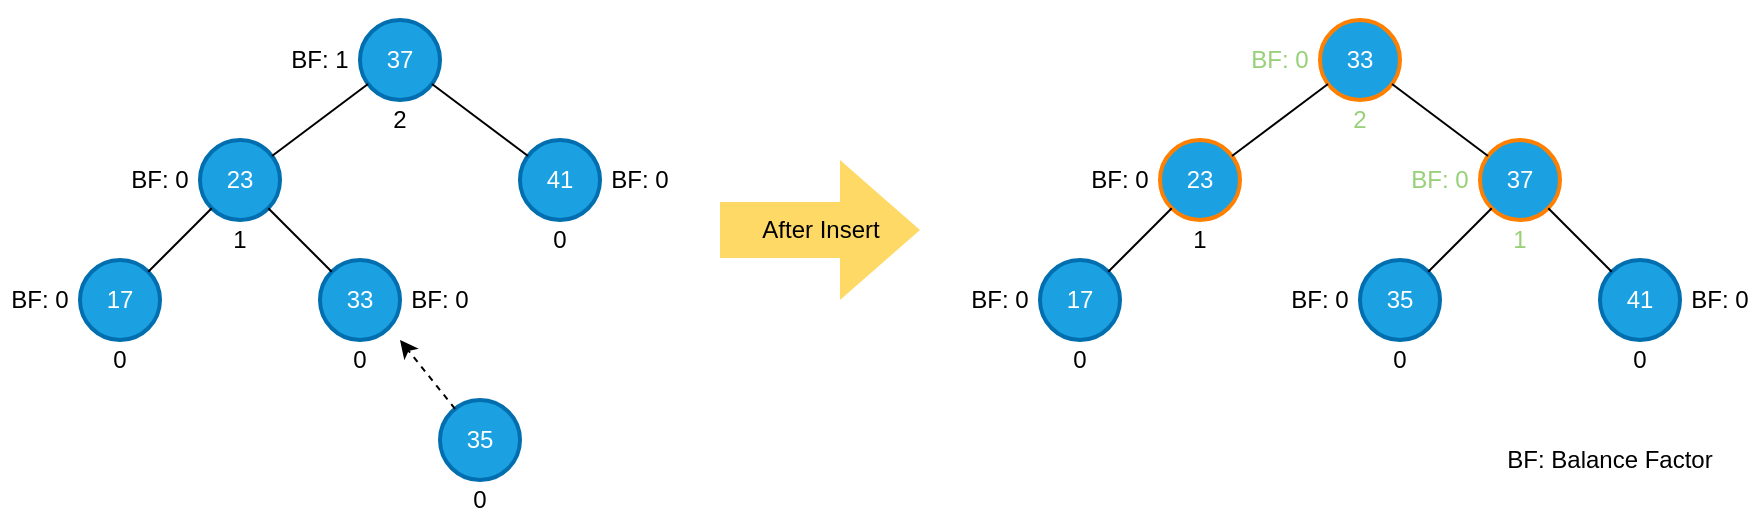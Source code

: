 <mxfile>
    <diagram id="lAOmGaG2XEw7mNDvjgDq" name="Page-1">
        <mxGraphModel dx="1292" dy="789" grid="1" gridSize="10" guides="1" tooltips="1" connect="1" arrows="1" fold="1" page="1" pageScale="1" pageWidth="850" pageHeight="1100" math="0" shadow="0">
            <root>
                <mxCell id="0"/>
                <mxCell id="1" parent="0"/>
                <mxCell id="2" value="" style="rounded=0;whiteSpace=wrap;html=1;fillColor=#FFFFFF;strokeColor=none;" vertex="1" parent="1">
                    <mxGeometry x="60" y="190" width="880" height="260" as="geometry"/>
                </mxCell>
                <mxCell id="3" value="37" style="ellipse;whiteSpace=wrap;html=1;aspect=fixed;strokeColor=#006EAF;strokeWidth=2;fillColor=#1ba1e2;fontColor=#ffffff;" vertex="1" parent="1">
                    <mxGeometry x="240" y="200" width="40" height="40" as="geometry"/>
                </mxCell>
                <mxCell id="4" value="23" style="ellipse;whiteSpace=wrap;html=1;aspect=fixed;strokeColor=#006EAF;strokeWidth=2;fillColor=#1ba1e2;fontColor=#ffffff;" vertex="1" parent="1">
                    <mxGeometry x="160" y="260" width="40" height="40" as="geometry"/>
                </mxCell>
                <mxCell id="5" value="35" style="ellipse;whiteSpace=wrap;html=1;aspect=fixed;strokeColor=#006EAF;strokeWidth=2;fillColor=#1ba1e2;fontColor=#ffffff;" vertex="1" parent="1">
                    <mxGeometry x="280" y="390" width="40" height="40" as="geometry"/>
                </mxCell>
                <mxCell id="6" value="33" style="ellipse;whiteSpace=wrap;html=1;aspect=fixed;strokeColor=#006EAF;strokeWidth=2;fillColor=#1ba1e2;fontColor=#ffffff;" vertex="1" parent="1">
                    <mxGeometry x="220" y="320" width="40" height="40" as="geometry"/>
                </mxCell>
                <mxCell id="7" value="17" style="ellipse;whiteSpace=wrap;html=1;aspect=fixed;strokeColor=#006EAF;strokeWidth=2;fillColor=#1ba1e2;fontColor=#ffffff;" vertex="1" parent="1">
                    <mxGeometry x="100" y="320" width="40" height="40" as="geometry"/>
                </mxCell>
                <mxCell id="8" value="41" style="ellipse;whiteSpace=wrap;html=1;aspect=fixed;strokeColor=#006EAF;strokeWidth=2;fillColor=#1ba1e2;fontColor=#ffffff;" vertex="1" parent="1">
                    <mxGeometry x="320" y="260" width="40" height="40" as="geometry"/>
                </mxCell>
                <mxCell id="9" value="" style="endArrow=none;html=1;strokeColor=#000000;" edge="1" parent="1" source="7" target="4">
                    <mxGeometry width="50" height="50" relative="1" as="geometry">
                        <mxPoint x="170" y="520" as="sourcePoint"/>
                        <mxPoint x="220" y="470" as="targetPoint"/>
                    </mxGeometry>
                </mxCell>
                <mxCell id="10" value="" style="endArrow=none;html=1;strokeColor=#000000;" edge="1" parent="1" source="6" target="4">
                    <mxGeometry width="50" height="50" relative="1" as="geometry">
                        <mxPoint x="180" y="530" as="sourcePoint"/>
                        <mxPoint x="230" y="480" as="targetPoint"/>
                    </mxGeometry>
                </mxCell>
                <mxCell id="11" value="" style="endArrow=none;html=1;strokeColor=#000000;" edge="1" parent="1" source="8" target="3">
                    <mxGeometry width="50" height="50" relative="1" as="geometry">
                        <mxPoint x="190" y="540" as="sourcePoint"/>
                        <mxPoint x="240" y="490" as="targetPoint"/>
                    </mxGeometry>
                </mxCell>
                <mxCell id="12" value="" style="endArrow=none;html=1;strokeColor=#000000;" edge="1" parent="1" source="4" target="3">
                    <mxGeometry width="50" height="50" relative="1" as="geometry">
                        <mxPoint x="200" y="550" as="sourcePoint"/>
                        <mxPoint x="250" y="500" as="targetPoint"/>
                    </mxGeometry>
                </mxCell>
                <mxCell id="13" value="" style="endArrow=classic;html=1;strokeColor=#000000;dashed=1;" edge="1" parent="1" source="5">
                    <mxGeometry width="50" height="50" relative="1" as="geometry">
                        <mxPoint x="258.944" y="402.111" as="sourcePoint"/>
                        <mxPoint x="260" y="360" as="targetPoint"/>
                    </mxGeometry>
                </mxCell>
                <mxCell id="14" value="&lt;font color=&quot;#000000&quot;&gt;2&lt;/font&gt;" style="text;html=1;strokeColor=none;fillColor=none;align=center;verticalAlign=middle;whiteSpace=wrap;rounded=0;" vertex="1" parent="1">
                    <mxGeometry x="250" y="240" width="20" height="20" as="geometry"/>
                </mxCell>
                <mxCell id="15" value="&lt;font color=&quot;#000000&quot;&gt;BF: 1&lt;/font&gt;" style="text;html=1;strokeColor=none;fillColor=none;align=center;verticalAlign=middle;whiteSpace=wrap;rounded=0;" vertex="1" parent="1">
                    <mxGeometry x="200" y="210" width="40" height="20" as="geometry"/>
                </mxCell>
                <mxCell id="16" value="&lt;font color=&quot;#000000&quot;&gt;BF: 0&lt;/font&gt;" style="text;html=1;strokeColor=none;fillColor=none;align=center;verticalAlign=middle;whiteSpace=wrap;rounded=0;" vertex="1" parent="1">
                    <mxGeometry x="120" y="270" width="40" height="20" as="geometry"/>
                </mxCell>
                <mxCell id="17" value="&lt;font color=&quot;#000000&quot;&gt;BF: 0&lt;/font&gt;" style="text;html=1;strokeColor=none;fillColor=none;align=center;verticalAlign=middle;whiteSpace=wrap;rounded=0;" vertex="1" parent="1">
                    <mxGeometry x="360" y="270" width="40" height="20" as="geometry"/>
                </mxCell>
                <mxCell id="18" value="&lt;font color=&quot;#000000&quot;&gt;BF: 0&lt;/font&gt;" style="text;html=1;strokeColor=none;fillColor=none;align=center;verticalAlign=middle;whiteSpace=wrap;rounded=0;" vertex="1" parent="1">
                    <mxGeometry x="260" y="330" width="40" height="20" as="geometry"/>
                </mxCell>
                <mxCell id="19" value="&lt;font color=&quot;#000000&quot;&gt;BF: 0&lt;/font&gt;" style="text;html=1;strokeColor=none;fillColor=none;align=center;verticalAlign=middle;whiteSpace=wrap;rounded=0;" vertex="1" parent="1">
                    <mxGeometry x="60" y="330" width="40" height="20" as="geometry"/>
                </mxCell>
                <mxCell id="20" value="&lt;font color=&quot;#000000&quot;&gt;0&lt;/font&gt;" style="text;html=1;strokeColor=none;fillColor=none;align=center;verticalAlign=middle;whiteSpace=wrap;rounded=0;" vertex="1" parent="1">
                    <mxGeometry x="330" y="300" width="20" height="20" as="geometry"/>
                </mxCell>
                <mxCell id="21" value="&lt;font color=&quot;#000000&quot;&gt;1&lt;/font&gt;" style="text;html=1;strokeColor=none;fillColor=none;align=center;verticalAlign=middle;whiteSpace=wrap;rounded=0;" vertex="1" parent="1">
                    <mxGeometry x="170" y="300" width="20" height="20" as="geometry"/>
                </mxCell>
                <mxCell id="22" value="&lt;font color=&quot;#000000&quot;&gt;0&lt;/font&gt;" style="text;html=1;strokeColor=none;fillColor=none;align=center;verticalAlign=middle;whiteSpace=wrap;rounded=0;" vertex="1" parent="1">
                    <mxGeometry x="230" y="360" width="20" height="20" as="geometry"/>
                </mxCell>
                <mxCell id="23" value="&lt;font color=&quot;#000000&quot;&gt;0&lt;/font&gt;" style="text;html=1;strokeColor=none;fillColor=none;align=center;verticalAlign=middle;whiteSpace=wrap;rounded=0;" vertex="1" parent="1">
                    <mxGeometry x="110" y="360" width="20" height="20" as="geometry"/>
                </mxCell>
                <mxCell id="24" value="&lt;font color=&quot;#000000&quot;&gt;0&lt;/font&gt;" style="text;html=1;strokeColor=none;fillColor=none;align=center;verticalAlign=middle;whiteSpace=wrap;rounded=0;" vertex="1" parent="1">
                    <mxGeometry x="290" y="430" width="20" height="20" as="geometry"/>
                </mxCell>
                <mxCell id="25" value="&lt;font color=&quot;#000000&quot;&gt;After Insert&lt;/font&gt;" style="html=1;shadow=0;dashed=0;align=center;verticalAlign=middle;shape=mxgraph.arrows2.arrow;dy=0.6;dx=40;notch=0;strokeColor=none;fillColor=#FFD966;" vertex="1" parent="1">
                    <mxGeometry x="420" y="270" width="100" height="70" as="geometry"/>
                </mxCell>
                <mxCell id="82" value="37" style="ellipse;whiteSpace=wrap;html=1;aspect=fixed;strokeWidth=2;fillColor=#1ba1e2;fontColor=#ffffff;strokeColor=#FF8000;" vertex="1" parent="1">
                    <mxGeometry x="800" y="260" width="40" height="40" as="geometry"/>
                </mxCell>
                <mxCell id="83" value="23" style="ellipse;whiteSpace=wrap;html=1;aspect=fixed;strokeWidth=2;fillColor=#1ba1e2;fontColor=#ffffff;strokeColor=#FF8000;" vertex="1" parent="1">
                    <mxGeometry x="640" y="260" width="40" height="40" as="geometry"/>
                </mxCell>
                <mxCell id="84" value="35" style="ellipse;whiteSpace=wrap;html=1;aspect=fixed;strokeColor=#006EAF;strokeWidth=2;fillColor=#1ba1e2;fontColor=#ffffff;" vertex="1" parent="1">
                    <mxGeometry x="740" y="320" width="40" height="40" as="geometry"/>
                </mxCell>
                <mxCell id="85" value="33" style="ellipse;whiteSpace=wrap;html=1;aspect=fixed;strokeWidth=2;fillColor=#1ba1e2;fontColor=#ffffff;strokeColor=#FF8000;" vertex="1" parent="1">
                    <mxGeometry x="720" y="200" width="40" height="40" as="geometry"/>
                </mxCell>
                <mxCell id="86" value="17" style="ellipse;whiteSpace=wrap;html=1;aspect=fixed;strokeColor=#006EAF;strokeWidth=2;fillColor=#1ba1e2;fontColor=#ffffff;" vertex="1" parent="1">
                    <mxGeometry x="580" y="320" width="40" height="40" as="geometry"/>
                </mxCell>
                <mxCell id="87" value="41" style="ellipse;whiteSpace=wrap;html=1;aspect=fixed;strokeColor=#006EAF;strokeWidth=2;fillColor=#1ba1e2;fontColor=#ffffff;" vertex="1" parent="1">
                    <mxGeometry x="860" y="320" width="40" height="40" as="geometry"/>
                </mxCell>
                <mxCell id="88" value="" style="endArrow=none;html=1;strokeColor=#000000;" edge="1" parent="1" source="86" target="83">
                    <mxGeometry width="50" height="50" relative="1" as="geometry">
                        <mxPoint x="1050" y="960" as="sourcePoint"/>
                        <mxPoint x="1100" y="910" as="targetPoint"/>
                    </mxGeometry>
                </mxCell>
                <mxCell id="89" value="" style="endArrow=none;html=1;strokeColor=#000000;" edge="1" parent="1" source="85" target="83">
                    <mxGeometry width="50" height="50" relative="1" as="geometry">
                        <mxPoint x="1060" y="970" as="sourcePoint"/>
                        <mxPoint x="1110" y="920" as="targetPoint"/>
                    </mxGeometry>
                </mxCell>
                <mxCell id="90" value="" style="endArrow=none;html=1;strokeColor=#000000;" edge="1" parent="1" source="87" target="82">
                    <mxGeometry width="50" height="50" relative="1" as="geometry">
                        <mxPoint x="1070" y="980" as="sourcePoint"/>
                        <mxPoint x="1120" y="930" as="targetPoint"/>
                    </mxGeometry>
                </mxCell>
                <mxCell id="91" value="" style="endArrow=none;html=1;strokeColor=#000000;" edge="1" parent="1" source="85" target="82">
                    <mxGeometry width="50" height="50" relative="1" as="geometry">
                        <mxPoint x="710" y="580" as="sourcePoint"/>
                        <mxPoint x="1130" y="940" as="targetPoint"/>
                    </mxGeometry>
                </mxCell>
                <mxCell id="92" value="" style="endArrow=none;html=1;strokeColor=#000000;endFill=0;" edge="1" parent="1" source="84" target="82">
                    <mxGeometry width="50" height="50" relative="1" as="geometry">
                        <mxPoint x="1028.944" y="862.111" as="sourcePoint"/>
                        <mxPoint x="1030" y="820" as="targetPoint"/>
                    </mxGeometry>
                </mxCell>
                <mxCell id="93" value="&lt;font color=&quot;#97d077&quot;&gt;2&lt;/font&gt;" style="text;html=1;strokeColor=none;fillColor=none;align=center;verticalAlign=middle;whiteSpace=wrap;rounded=0;" vertex="1" parent="1">
                    <mxGeometry x="730" y="240" width="20" height="20" as="geometry"/>
                </mxCell>
                <mxCell id="94" value="&lt;font color=&quot;#97d077&quot;&gt;BF: 0&lt;/font&gt;" style="text;html=1;strokeColor=none;fillColor=none;align=center;verticalAlign=middle;whiteSpace=wrap;rounded=0;" vertex="1" parent="1">
                    <mxGeometry x="680" y="210" width="40" height="20" as="geometry"/>
                </mxCell>
                <mxCell id="95" value="&lt;font color=&quot;#000000&quot;&gt;BF: 0&lt;/font&gt;" style="text;html=1;strokeColor=none;fillColor=none;align=center;verticalAlign=middle;whiteSpace=wrap;rounded=0;" vertex="1" parent="1">
                    <mxGeometry x="600" y="270" width="40" height="20" as="geometry"/>
                </mxCell>
                <mxCell id="96" value="&lt;font color=&quot;#000000&quot;&gt;BF: 0&lt;/font&gt;" style="text;html=1;strokeColor=none;fillColor=none;align=center;verticalAlign=middle;whiteSpace=wrap;rounded=0;" vertex="1" parent="1">
                    <mxGeometry x="900" y="330" width="40" height="20" as="geometry"/>
                </mxCell>
                <mxCell id="97" value="&lt;font color=&quot;#97d077&quot;&gt;BF: 0&lt;/font&gt;" style="text;html=1;strokeColor=none;fillColor=none;align=center;verticalAlign=middle;whiteSpace=wrap;rounded=0;" vertex="1" parent="1">
                    <mxGeometry x="760" y="270" width="40" height="20" as="geometry"/>
                </mxCell>
                <mxCell id="98" value="&lt;font color=&quot;#000000&quot;&gt;BF: 0&lt;/font&gt;" style="text;html=1;strokeColor=none;fillColor=none;align=center;verticalAlign=middle;whiteSpace=wrap;rounded=0;" vertex="1" parent="1">
                    <mxGeometry x="540" y="330" width="40" height="20" as="geometry"/>
                </mxCell>
                <mxCell id="99" value="&lt;font color=&quot;#000000&quot;&gt;0&lt;/font&gt;" style="text;html=1;strokeColor=none;fillColor=none;align=center;verticalAlign=middle;whiteSpace=wrap;rounded=0;" vertex="1" parent="1">
                    <mxGeometry x="870" y="360" width="20" height="20" as="geometry"/>
                </mxCell>
                <mxCell id="100" value="&lt;font color=&quot;#97d077&quot;&gt;1&lt;/font&gt;" style="text;html=1;strokeColor=none;fillColor=none;align=center;verticalAlign=middle;whiteSpace=wrap;rounded=0;" vertex="1" parent="1">
                    <mxGeometry x="810" y="300" width="20" height="20" as="geometry"/>
                </mxCell>
                <mxCell id="101" value="&lt;font color=&quot;#000000&quot;&gt;1&lt;/font&gt;" style="text;html=1;strokeColor=none;fillColor=none;align=center;verticalAlign=middle;whiteSpace=wrap;rounded=0;" vertex="1" parent="1">
                    <mxGeometry x="650" y="300" width="20" height="20" as="geometry"/>
                </mxCell>
                <mxCell id="102" value="&lt;font color=&quot;#000000&quot;&gt;0&lt;/font&gt;" style="text;html=1;strokeColor=none;fillColor=none;align=center;verticalAlign=middle;whiteSpace=wrap;rounded=0;" vertex="1" parent="1">
                    <mxGeometry x="590" y="360" width="20" height="20" as="geometry"/>
                </mxCell>
                <mxCell id="103" value="&lt;font color=&quot;#000000&quot;&gt;0&lt;/font&gt;" style="text;html=1;strokeColor=none;fillColor=none;align=center;verticalAlign=middle;whiteSpace=wrap;rounded=0;" vertex="1" parent="1">
                    <mxGeometry x="750" y="360" width="20" height="20" as="geometry"/>
                </mxCell>
                <mxCell id="104" value="&lt;font color=&quot;#000000&quot;&gt;BF: 0&lt;/font&gt;" style="text;html=1;strokeColor=none;fillColor=none;align=center;verticalAlign=middle;whiteSpace=wrap;rounded=0;" vertex="1" parent="1">
                    <mxGeometry x="700" y="330" width="40" height="20" as="geometry"/>
                </mxCell>
                <mxCell id="106" value="&lt;font color=&quot;#000000&quot;&gt;BF: Balance Factor&lt;/font&gt;" style="text;html=1;strokeColor=none;fillColor=none;align=center;verticalAlign=middle;whiteSpace=wrap;rounded=0;" vertex="1" parent="1">
                    <mxGeometry x="810" y="410" width="110" height="20" as="geometry"/>
                </mxCell>
            </root>
        </mxGraphModel>
    </diagram>
</mxfile>
